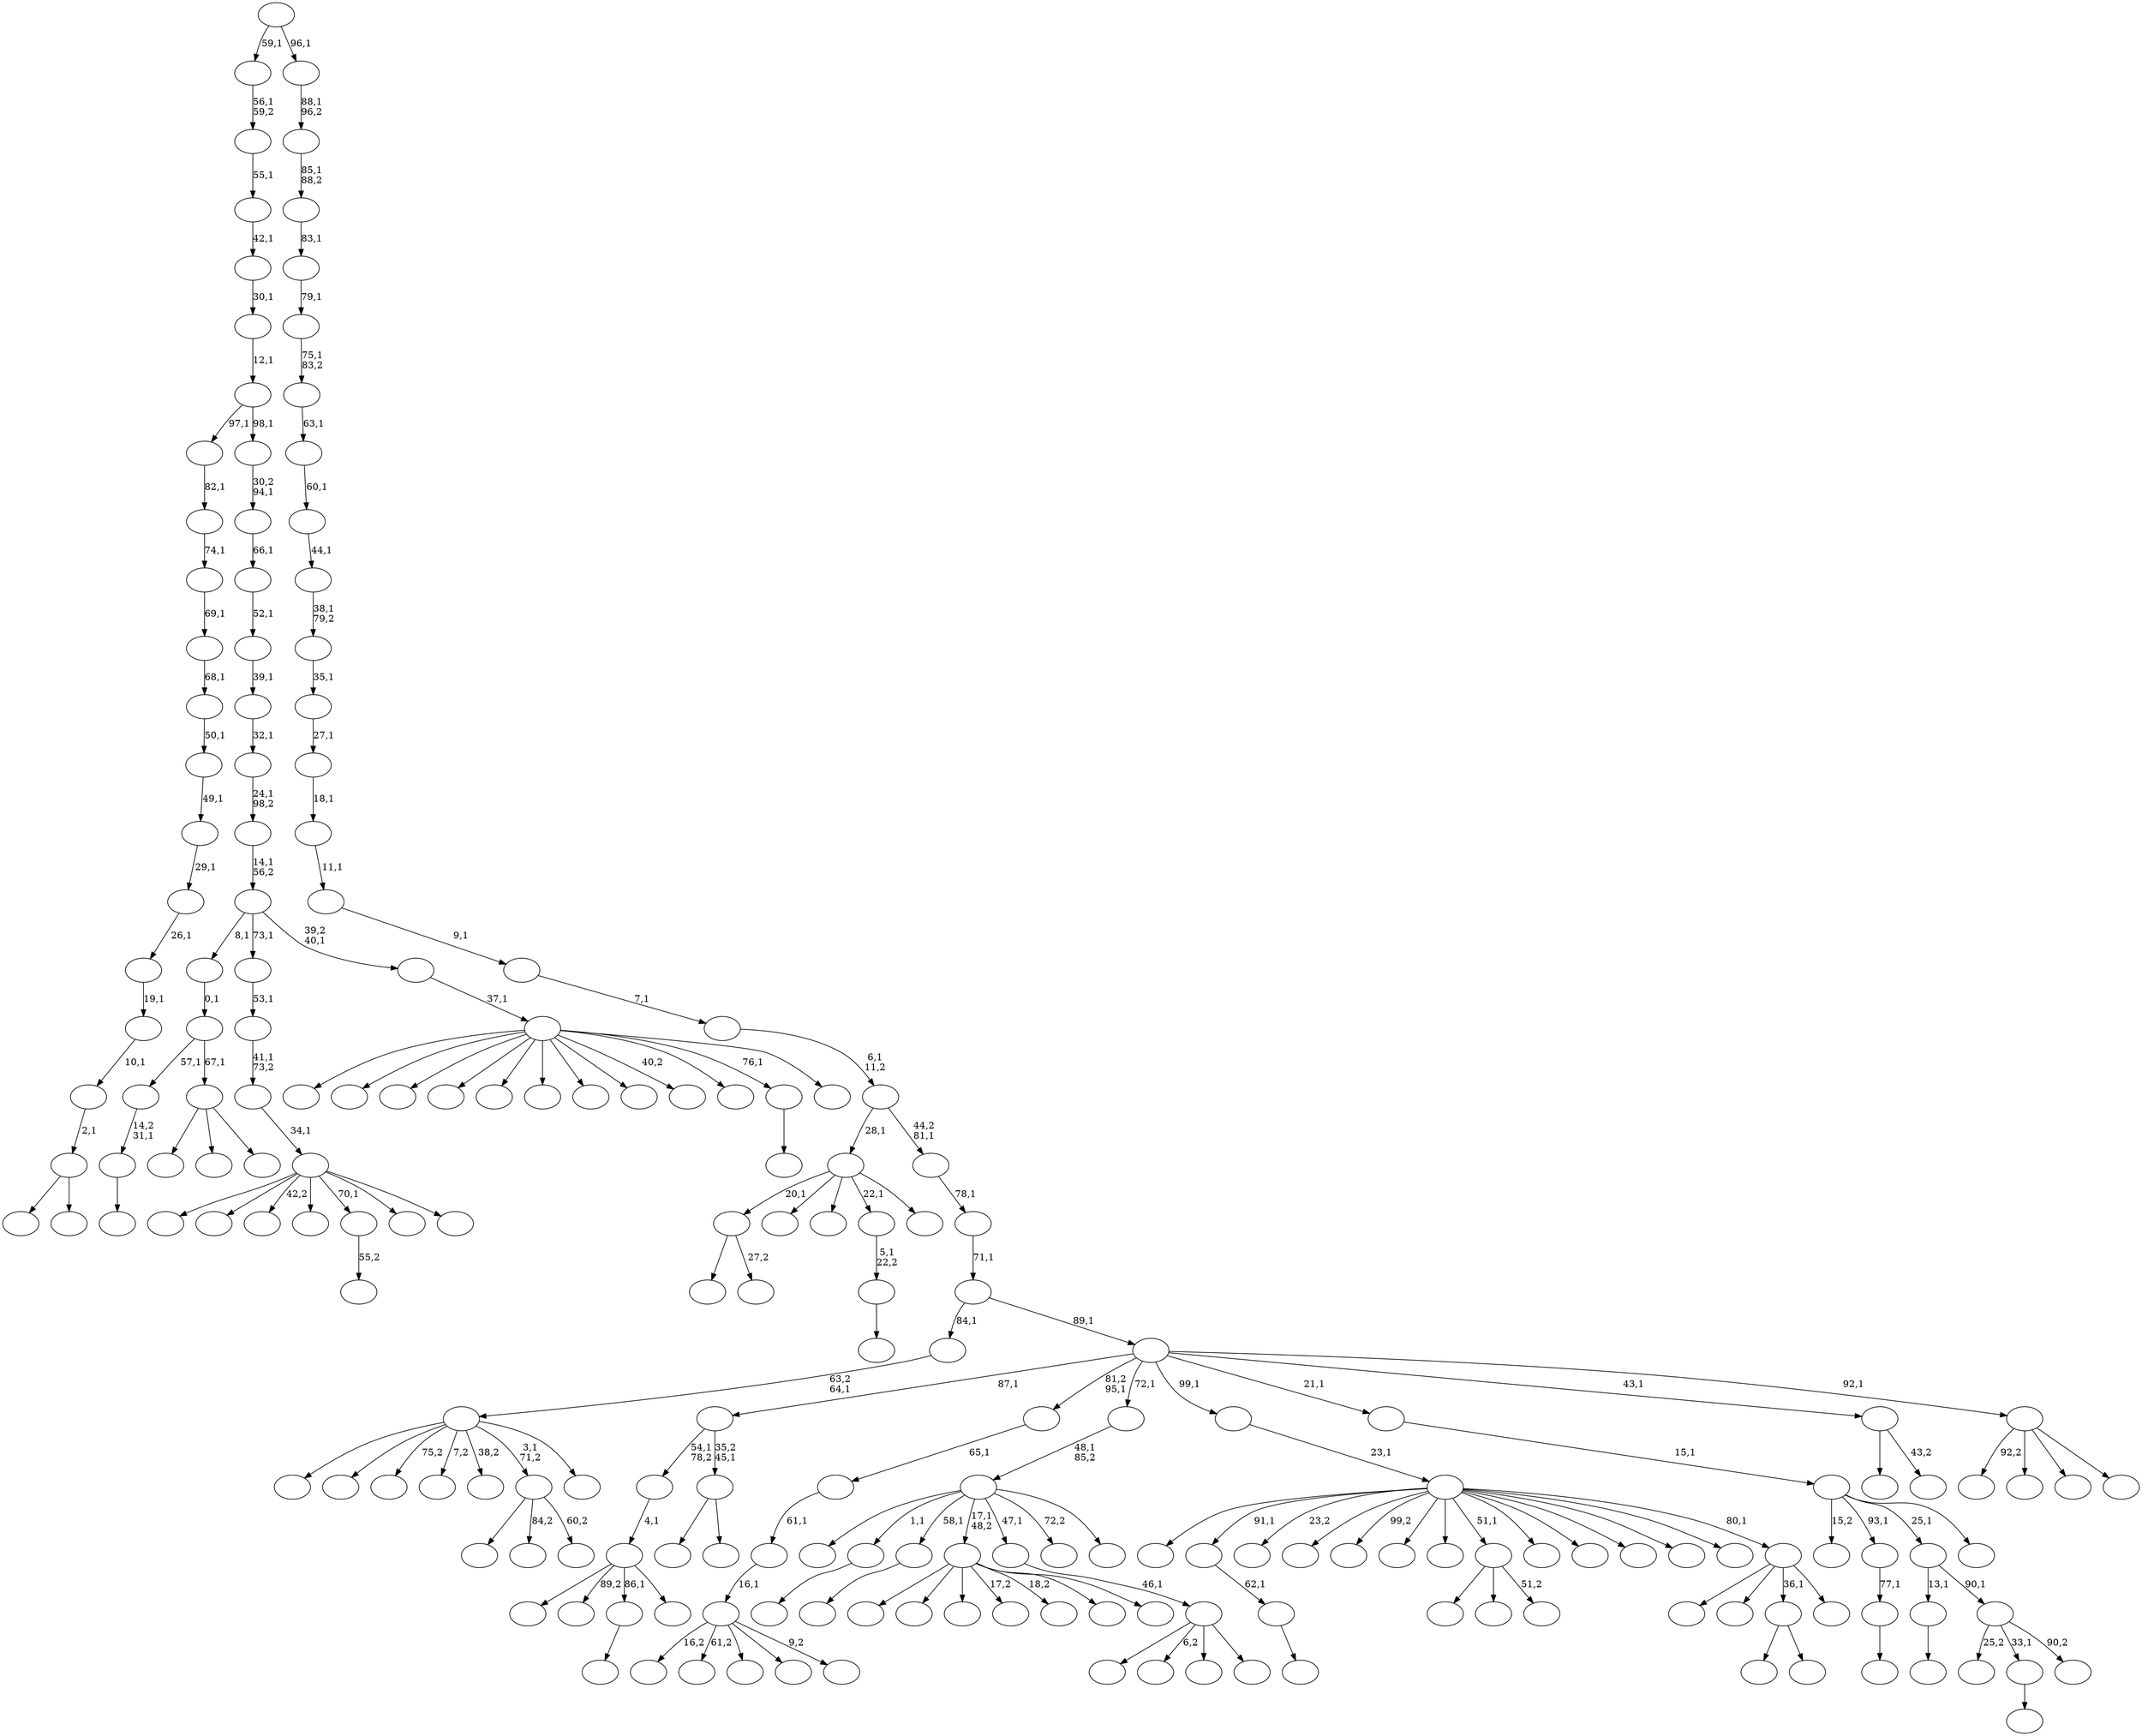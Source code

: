 digraph T {
	200 [label=""]
	199 [label=""]
	198 [label=""]
	197 [label=""]
	196 [label=""]
	195 [label=""]
	194 [label=""]
	193 [label=""]
	192 [label=""]
	191 [label=""]
	190 [label=""]
	189 [label=""]
	188 [label=""]
	187 [label=""]
	186 [label=""]
	185 [label=""]
	184 [label=""]
	183 [label=""]
	182 [label=""]
	181 [label=""]
	180 [label=""]
	179 [label=""]
	178 [label=""]
	177 [label=""]
	176 [label=""]
	175 [label=""]
	174 [label=""]
	173 [label=""]
	172 [label=""]
	171 [label=""]
	170 [label=""]
	169 [label=""]
	168 [label=""]
	167 [label=""]
	166 [label=""]
	165 [label=""]
	164 [label=""]
	163 [label=""]
	162 [label=""]
	161 [label=""]
	160 [label=""]
	159 [label=""]
	158 [label=""]
	157 [label=""]
	156 [label=""]
	155 [label=""]
	154 [label=""]
	153 [label=""]
	152 [label=""]
	151 [label=""]
	150 [label=""]
	149 [label=""]
	148 [label=""]
	147 [label=""]
	146 [label=""]
	145 [label=""]
	144 [label=""]
	143 [label=""]
	142 [label=""]
	141 [label=""]
	140 [label=""]
	139 [label=""]
	138 [label=""]
	137 [label=""]
	136 [label=""]
	135 [label=""]
	134 [label=""]
	133 [label=""]
	132 [label=""]
	131 [label=""]
	130 [label=""]
	129 [label=""]
	128 [label=""]
	127 [label=""]
	126 [label=""]
	125 [label=""]
	124 [label=""]
	123 [label=""]
	122 [label=""]
	121 [label=""]
	120 [label=""]
	119 [label=""]
	118 [label=""]
	117 [label=""]
	116 [label=""]
	115 [label=""]
	114 [label=""]
	113 [label=""]
	112 [label=""]
	111 [label=""]
	110 [label=""]
	109 [label=""]
	108 [label=""]
	107 [label=""]
	106 [label=""]
	105 [label=""]
	104 [label=""]
	103 [label=""]
	102 [label=""]
	101 [label=""]
	100 [label=""]
	99 [label=""]
	98 [label=""]
	97 [label=""]
	96 [label=""]
	95 [label=""]
	94 [label=""]
	93 [label=""]
	92 [label=""]
	91 [label=""]
	90 [label=""]
	89 [label=""]
	88 [label=""]
	87 [label=""]
	86 [label=""]
	85 [label=""]
	84 [label=""]
	83 [label=""]
	82 [label=""]
	81 [label=""]
	80 [label=""]
	79 [label=""]
	78 [label=""]
	77 [label=""]
	76 [label=""]
	75 [label=""]
	74 [label=""]
	73 [label=""]
	72 [label=""]
	71 [label=""]
	70 [label=""]
	69 [label=""]
	68 [label=""]
	67 [label=""]
	66 [label=""]
	65 [label=""]
	64 [label=""]
	63 [label=""]
	62 [label=""]
	61 [label=""]
	60 [label=""]
	59 [label=""]
	58 [label=""]
	57 [label=""]
	56 [label=""]
	55 [label=""]
	54 [label=""]
	53 [label=""]
	52 [label=""]
	51 [label=""]
	50 [label=""]
	49 [label=""]
	48 [label=""]
	47 [label=""]
	46 [label=""]
	45 [label=""]
	44 [label=""]
	43 [label=""]
	42 [label=""]
	41 [label=""]
	40 [label=""]
	39 [label=""]
	38 [label=""]
	37 [label=""]
	36 [label=""]
	35 [label=""]
	34 [label=""]
	33 [label=""]
	32 [label=""]
	31 [label=""]
	30 [label=""]
	29 [label=""]
	28 [label=""]
	27 [label=""]
	26 [label=""]
	25 [label=""]
	24 [label=""]
	23 [label=""]
	22 [label=""]
	21 [label=""]
	20 [label=""]
	19 [label=""]
	18 [label=""]
	17 [label=""]
	16 [label=""]
	15 [label=""]
	14 [label=""]
	13 [label=""]
	12 [label=""]
	11 [label=""]
	10 [label=""]
	9 [label=""]
	8 [label=""]
	7 [label=""]
	6 [label=""]
	5 [label=""]
	4 [label=""]
	3 [label=""]
	2 [label=""]
	1 [label=""]
	0 [label=""]
	195 -> 196 [label=""]
	194 -> 195 [label="14,2\n31,1"]
	180 -> 181 [label=""]
	176 -> 178 [label=""]
	176 -> 177 [label="27,2"]
	171 -> 172 [label=""]
	170 -> 171 [label="77,1"]
	167 -> 168 [label=""]
	166 -> 167 [label="62,1"]
	161 -> 192 [label=""]
	161 -> 162 [label=""]
	160 -> 161 [label="2,1"]
	159 -> 160 [label="10,1"]
	158 -> 159 [label="19,1"]
	157 -> 158 [label="26,1"]
	156 -> 157 [label="29,1"]
	155 -> 156 [label="49,1"]
	154 -> 155 [label="50,1"]
	153 -> 154 [label="68,1"]
	152 -> 153 [label="69,1"]
	151 -> 152 [label="74,1"]
	150 -> 151 [label="82,1"]
	146 -> 147 [label=""]
	142 -> 143 [label=""]
	139 -> 140 [label=""]
	129 -> 130 [label=""]
	128 -> 129 [label="5,1\n22,2"]
	124 -> 198 [label=""]
	124 -> 197 [label="89,2"]
	124 -> 180 [label="86,1"]
	124 -> 125 [label=""]
	123 -> 124 [label="4,1"]
	117 -> 176 [label="20,1"]
	117 -> 163 [label=""]
	117 -> 137 [label=""]
	117 -> 128 [label="22,1"]
	117 -> 118 [label=""]
	111 -> 112 [label="55,2"]
	108 -> 186 [label=""]
	108 -> 126 [label=""]
	108 -> 109 [label="51,2"]
	104 -> 105 [label=""]
	97 -> 193 [label=""]
	97 -> 119 [label=""]
	97 -> 98 [label=""]
	96 -> 194 [label="57,1"]
	96 -> 97 [label="67,1"]
	95 -> 96 [label="0,1"]
	92 -> 175 [label=""]
	92 -> 169 [label=""]
	92 -> 136 [label=""]
	92 -> 131 [label="17,2"]
	92 -> 121 [label="18,2"]
	92 -> 115 [label=""]
	92 -> 93 [label=""]
	88 -> 144 [label=""]
	88 -> 99 [label="6,2"]
	88 -> 90 [label=""]
	88 -> 89 [label=""]
	87 -> 88 [label="46,1"]
	82 -> 188 [label=""]
	82 -> 83 [label=""]
	81 -> 123 [label="54,1\n78,2"]
	81 -> 82 [label="35,2\n45,1"]
	77 -> 199 [label="16,2"]
	77 -> 149 [label="61,2"]
	77 -> 134 [label=""]
	77 -> 110 [label=""]
	77 -> 78 [label="9,2"]
	76 -> 77 [label="16,1"]
	75 -> 76 [label="61,1"]
	74 -> 75 [label="65,1"]
	72 -> 189 [label=""]
	72 -> 73 [label=""]
	67 -> 68 [label=""]
	65 -> 122 [label=""]
	65 -> 85 [label="84,2"]
	65 -> 66 [label="60,2"]
	62 -> 200 [label=""]
	62 -> 191 [label=""]
	62 -> 190 [label="42,2"]
	62 -> 141 [label=""]
	62 -> 111 [label="70,1"]
	62 -> 79 [label=""]
	62 -> 63 [label=""]
	61 -> 62 [label="34,1"]
	60 -> 61 [label="41,1\n73,2"]
	59 -> 60 [label="53,1"]
	57 -> 174 [label=""]
	57 -> 173 [label=""]
	57 -> 165 [label=""]
	57 -> 148 [label=""]
	57 -> 138 [label=""]
	57 -> 106 [label=""]
	57 -> 103 [label=""]
	57 -> 102 [label=""]
	57 -> 100 [label="40,2"]
	57 -> 70 [label=""]
	57 -> 67 [label="76,1"]
	57 -> 58 [label=""]
	56 -> 57 [label="37,1"]
	55 -> 95 [label="8,1"]
	55 -> 59 [label="73,1"]
	55 -> 56 [label="39,2\n40,1"]
	54 -> 55 [label="14,1\n56,2"]
	53 -> 54 [label="24,1\n98,2"]
	52 -> 53 [label="32,1"]
	51 -> 52 [label="39,1"]
	50 -> 51 [label="52,1"]
	49 -> 50 [label="66,1"]
	48 -> 49 [label="30,2\n94,1"]
	47 -> 150 [label="97,1"]
	47 -> 48 [label="98,1"]
	46 -> 47 [label="12,1"]
	45 -> 46 [label="30,1"]
	44 -> 45 [label="42,1"]
	43 -> 44 [label="55,1"]
	42 -> 43 [label="56,1\n59,2"]
	40 -> 164 [label="25,2"]
	40 -> 142 [label="33,1"]
	40 -> 41 [label="90,2"]
	39 -> 104 [label="13,1"]
	39 -> 40 [label="90,1"]
	37 -> 182 [label=""]
	37 -> 146 [label="1,1"]
	37 -> 139 [label="58,1"]
	37 -> 92 [label="17,1\n48,2"]
	37 -> 87 [label="47,1"]
	37 -> 69 [label="72,2"]
	37 -> 38 [label=""]
	36 -> 37 [label="48,1\n85,2"]
	34 -> 185 [label=""]
	34 -> 183 [label=""]
	34 -> 120 [label="75,2"]
	34 -> 114 [label="7,2"]
	34 -> 101 [label="38,2"]
	34 -> 65 [label="3,1\n71,2"]
	34 -> 35 [label=""]
	33 -> 34 [label="63,2\n64,1"]
	31 -> 179 [label=""]
	31 -> 127 [label=""]
	31 -> 72 [label="36,1"]
	31 -> 32 [label=""]
	30 -> 187 [label=""]
	30 -> 166 [label="91,1"]
	30 -> 145 [label="23,2"]
	30 -> 135 [label=""]
	30 -> 133 [label="99,2"]
	30 -> 116 [label=""]
	30 -> 113 [label=""]
	30 -> 108 [label="51,1"]
	30 -> 107 [label=""]
	30 -> 94 [label=""]
	30 -> 91 [label=""]
	30 -> 86 [label=""]
	30 -> 80 [label=""]
	30 -> 31 [label="80,1"]
	29 -> 30 [label="23,1"]
	27 -> 184 [label="15,2"]
	27 -> 170 [label="93,1"]
	27 -> 39 [label="25,1"]
	27 -> 28 [label=""]
	26 -> 27 [label="15,1"]
	24 -> 64 [label=""]
	24 -> 25 [label="43,2"]
	22 -> 132 [label="92,2"]
	22 -> 84 [label=""]
	22 -> 71 [label=""]
	22 -> 23 [label=""]
	21 -> 81 [label="87,1"]
	21 -> 74 [label="81,2\n95,1"]
	21 -> 36 [label="72,1"]
	21 -> 29 [label="99,1"]
	21 -> 26 [label="21,1"]
	21 -> 24 [label="43,1"]
	21 -> 22 [label="92,1"]
	20 -> 33 [label="84,1"]
	20 -> 21 [label="89,1"]
	19 -> 20 [label="71,1"]
	18 -> 19 [label="78,1"]
	17 -> 117 [label="28,1"]
	17 -> 18 [label="44,2\n81,1"]
	16 -> 17 [label="6,1\n11,2"]
	15 -> 16 [label="7,1"]
	14 -> 15 [label="9,1"]
	13 -> 14 [label="11,1"]
	12 -> 13 [label="18,1"]
	11 -> 12 [label="27,1"]
	10 -> 11 [label="35,1"]
	9 -> 10 [label="38,1\n79,2"]
	8 -> 9 [label="44,1"]
	7 -> 8 [label="60,1"]
	6 -> 7 [label="63,1"]
	5 -> 6 [label="75,1\n83,2"]
	4 -> 5 [label="79,1"]
	3 -> 4 [label="83,1"]
	2 -> 3 [label="85,1\n88,2"]
	1 -> 2 [label="88,1\n96,2"]
	0 -> 42 [label="59,1"]
	0 -> 1 [label="96,1"]
}
